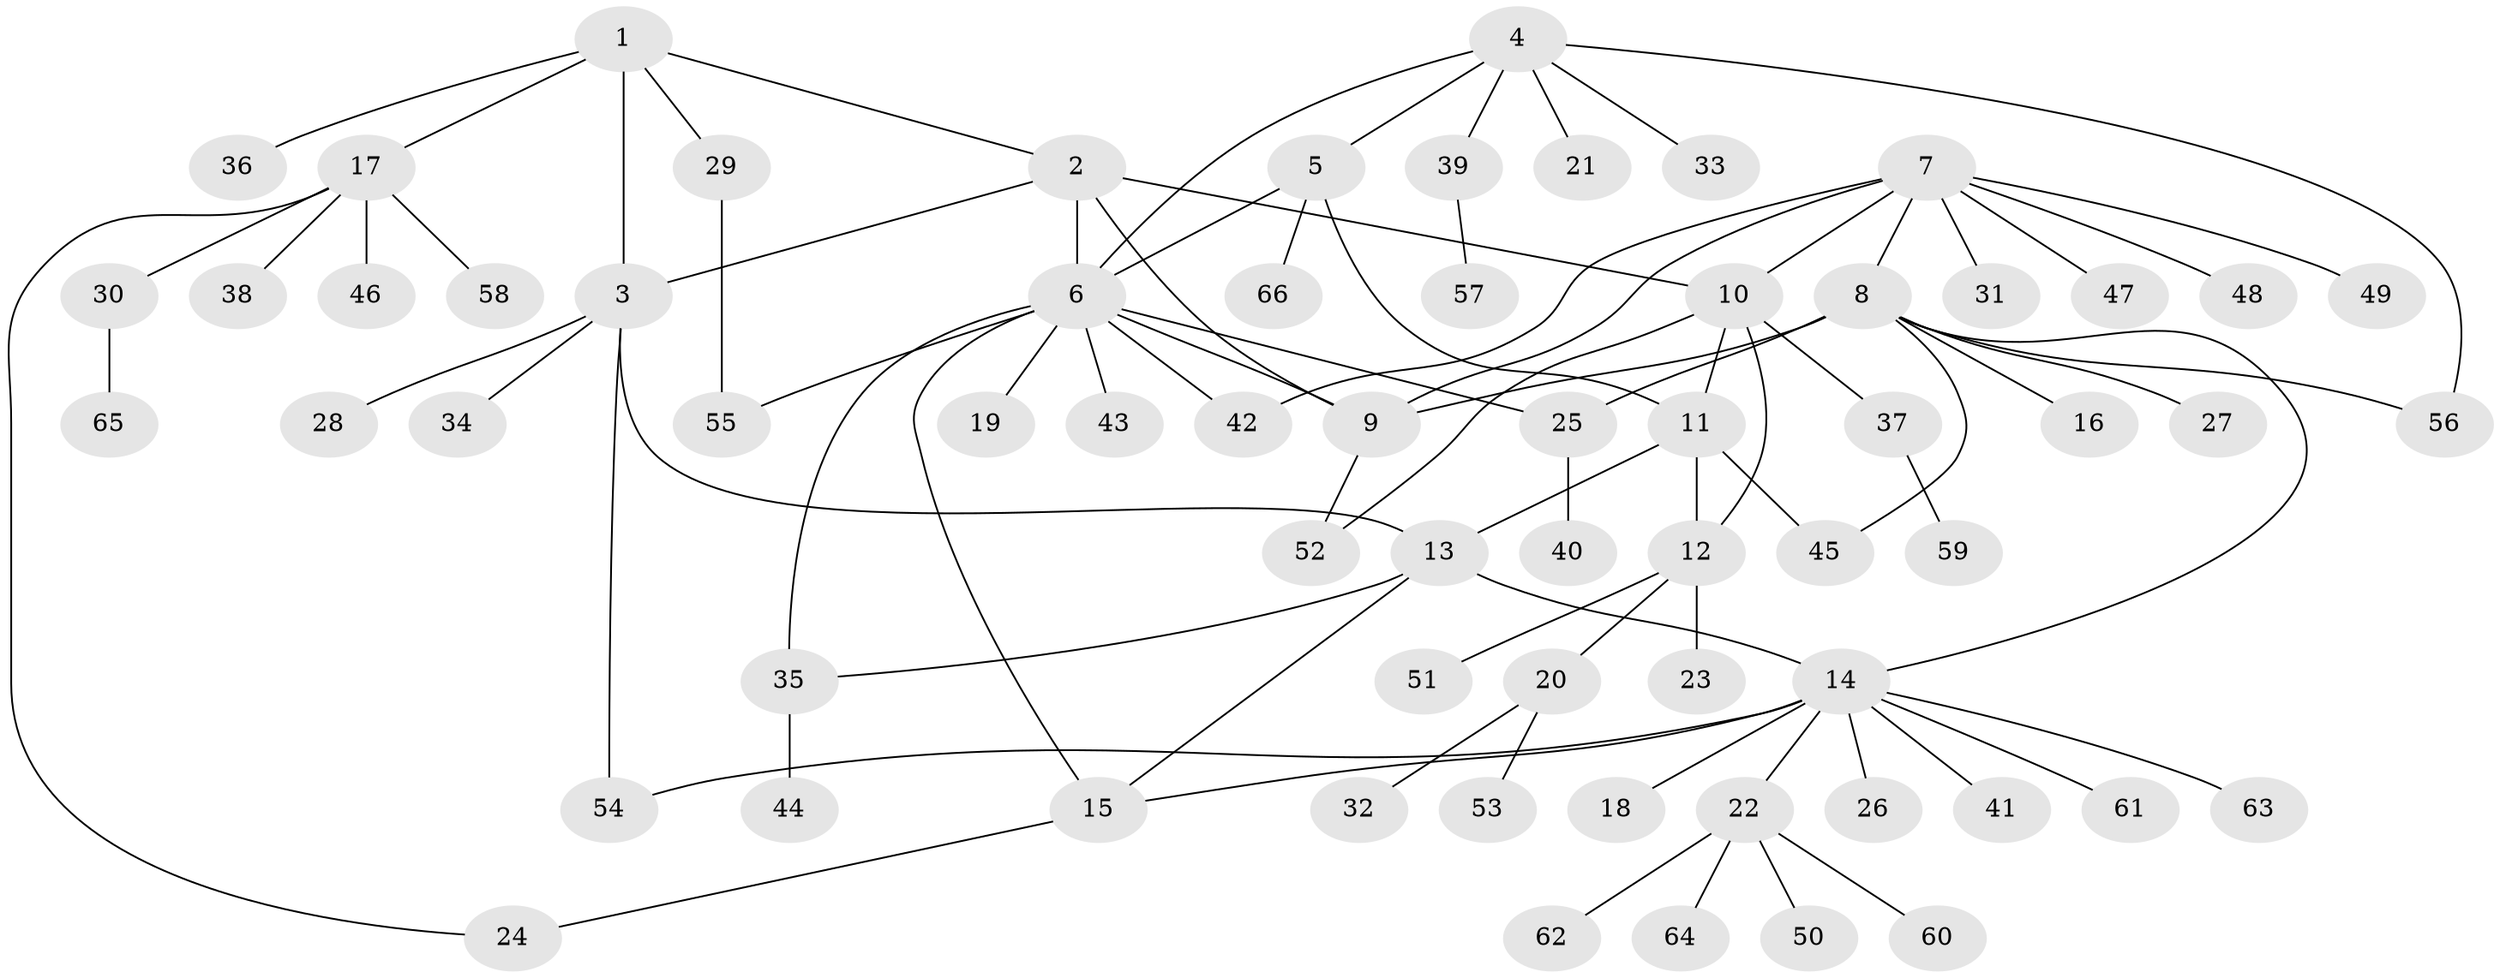 // Generated by graph-tools (version 1.1) at 2025/26/03/09/25 03:26:45]
// undirected, 66 vertices, 85 edges
graph export_dot {
graph [start="1"]
  node [color=gray90,style=filled];
  1;
  2;
  3;
  4;
  5;
  6;
  7;
  8;
  9;
  10;
  11;
  12;
  13;
  14;
  15;
  16;
  17;
  18;
  19;
  20;
  21;
  22;
  23;
  24;
  25;
  26;
  27;
  28;
  29;
  30;
  31;
  32;
  33;
  34;
  35;
  36;
  37;
  38;
  39;
  40;
  41;
  42;
  43;
  44;
  45;
  46;
  47;
  48;
  49;
  50;
  51;
  52;
  53;
  54;
  55;
  56;
  57;
  58;
  59;
  60;
  61;
  62;
  63;
  64;
  65;
  66;
  1 -- 2;
  1 -- 3;
  1 -- 17;
  1 -- 29;
  1 -- 36;
  2 -- 3;
  2 -- 6;
  2 -- 9;
  2 -- 10;
  3 -- 13;
  3 -- 28;
  3 -- 34;
  3 -- 54;
  4 -- 5;
  4 -- 6;
  4 -- 21;
  4 -- 33;
  4 -- 39;
  4 -- 56;
  5 -- 6;
  5 -- 11;
  5 -- 66;
  6 -- 9;
  6 -- 15;
  6 -- 19;
  6 -- 25;
  6 -- 35;
  6 -- 42;
  6 -- 43;
  6 -- 55;
  7 -- 8;
  7 -- 9;
  7 -- 10;
  7 -- 31;
  7 -- 42;
  7 -- 47;
  7 -- 48;
  7 -- 49;
  8 -- 9;
  8 -- 14;
  8 -- 16;
  8 -- 25;
  8 -- 27;
  8 -- 45;
  8 -- 56;
  9 -- 52;
  10 -- 11;
  10 -- 12;
  10 -- 37;
  10 -- 52;
  11 -- 12;
  11 -- 13;
  11 -- 45;
  12 -- 20;
  12 -- 23;
  12 -- 51;
  13 -- 14;
  13 -- 15;
  13 -- 35;
  14 -- 15;
  14 -- 18;
  14 -- 22;
  14 -- 26;
  14 -- 41;
  14 -- 54;
  14 -- 61;
  14 -- 63;
  15 -- 24;
  17 -- 24;
  17 -- 30;
  17 -- 38;
  17 -- 46;
  17 -- 58;
  20 -- 32;
  20 -- 53;
  22 -- 50;
  22 -- 60;
  22 -- 62;
  22 -- 64;
  25 -- 40;
  29 -- 55;
  30 -- 65;
  35 -- 44;
  37 -- 59;
  39 -- 57;
}
